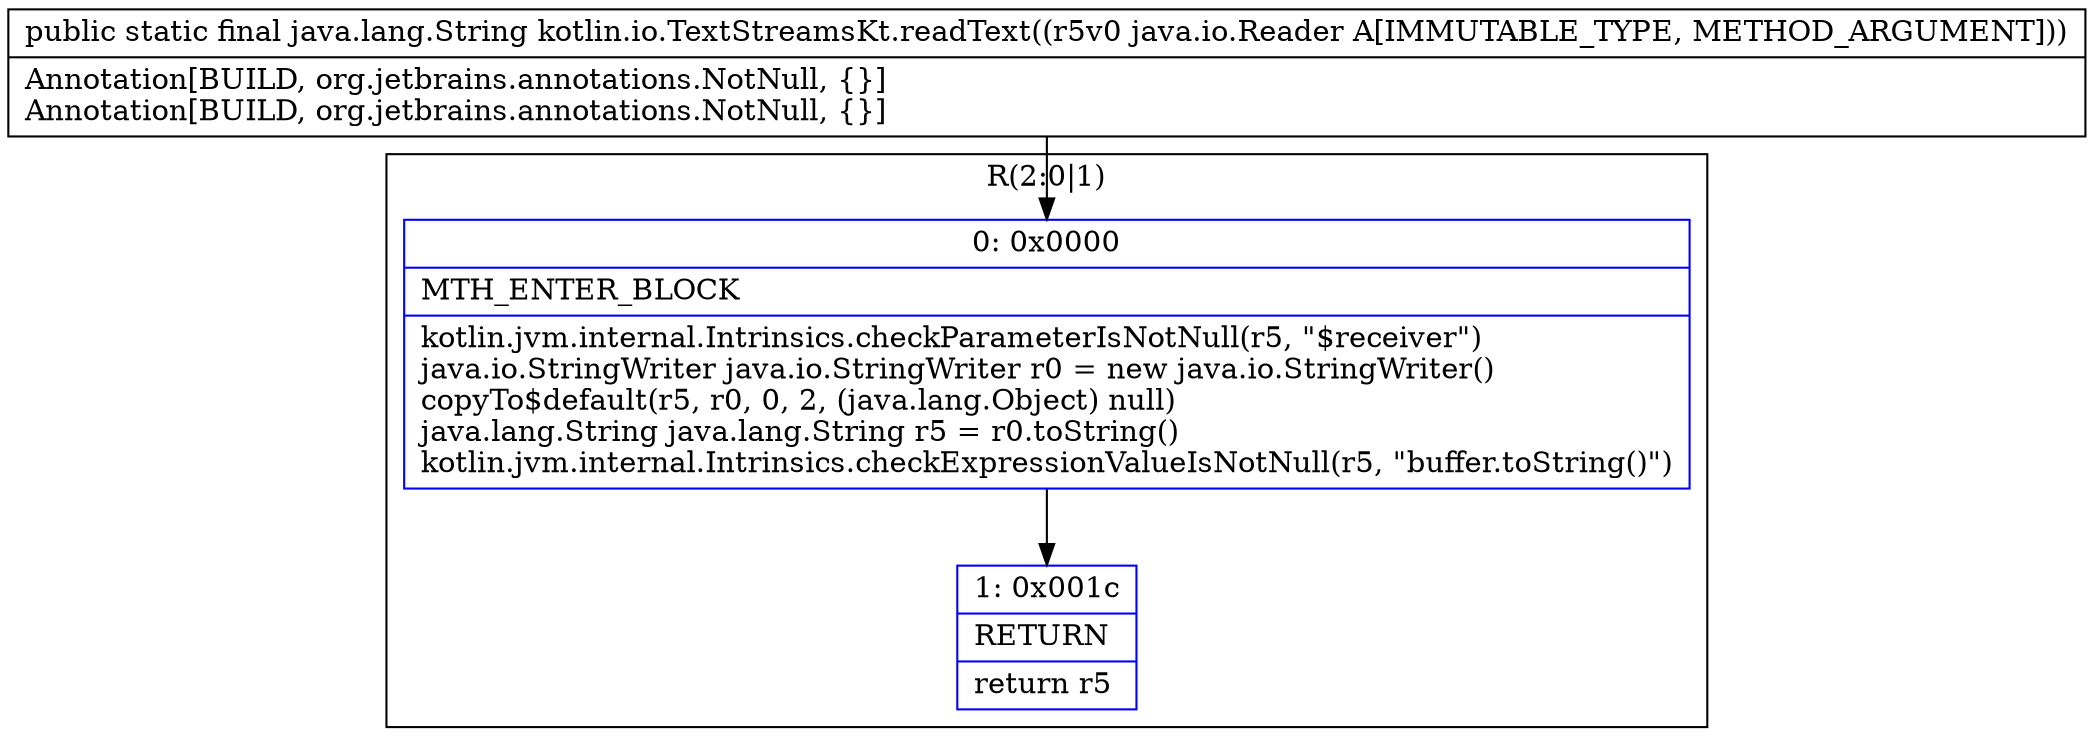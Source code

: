 digraph "CFG forkotlin.io.TextStreamsKt.readText(Ljava\/io\/Reader;)Ljava\/lang\/String;" {
subgraph cluster_Region_513285100 {
label = "R(2:0|1)";
node [shape=record,color=blue];
Node_0 [shape=record,label="{0\:\ 0x0000|MTH_ENTER_BLOCK\l|kotlin.jvm.internal.Intrinsics.checkParameterIsNotNull(r5, \"$receiver\")\ljava.io.StringWriter java.io.StringWriter r0 = new java.io.StringWriter()\lcopyTo$default(r5, r0, 0, 2, (java.lang.Object) null)\ljava.lang.String java.lang.String r5 = r0.toString()\lkotlin.jvm.internal.Intrinsics.checkExpressionValueIsNotNull(r5, \"buffer.toString()\")\l}"];
Node_1 [shape=record,label="{1\:\ 0x001c|RETURN\l|return r5\l}"];
}
MethodNode[shape=record,label="{public static final java.lang.String kotlin.io.TextStreamsKt.readText((r5v0 java.io.Reader A[IMMUTABLE_TYPE, METHOD_ARGUMENT]))  | Annotation[BUILD, org.jetbrains.annotations.NotNull, \{\}]\lAnnotation[BUILD, org.jetbrains.annotations.NotNull, \{\}]\l}"];
MethodNode -> Node_0;
Node_0 -> Node_1;
}

